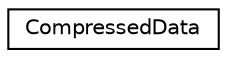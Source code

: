 digraph "Graphical Class Hierarchy"
{
 // LATEX_PDF_SIZE
  edge [fontname="Helvetica",fontsize="10",labelfontname="Helvetica",labelfontsize="10"];
  node [fontname="Helvetica",fontsize="10",shape=record];
  rankdir="LR";
  Node0 [label="CompressedData",height=0.2,width=0.4,color="black", fillcolor="white", style="filled",URL="$struct_block_float_compander_1_1_compressed_data.html",tooltip=" "];
}
